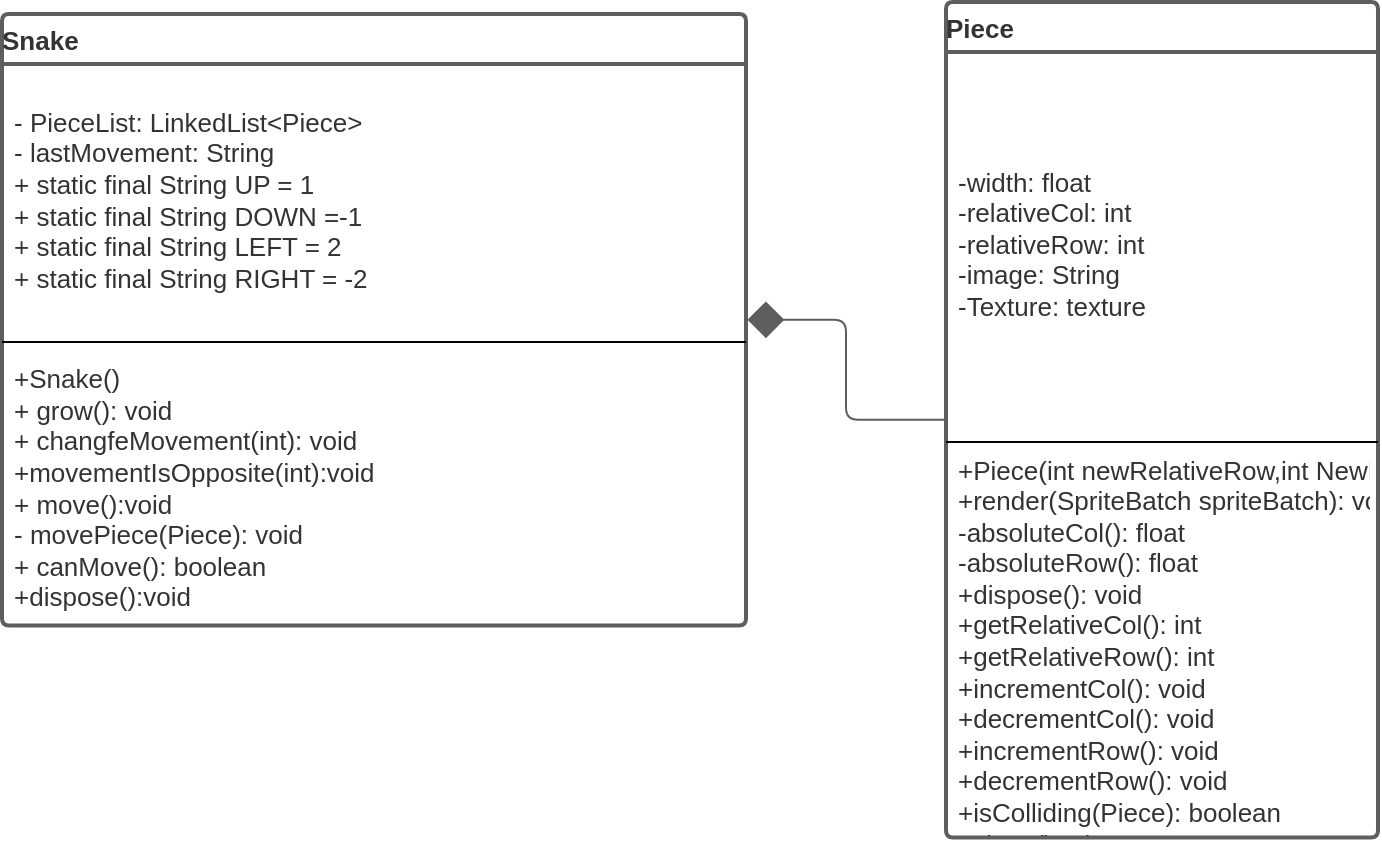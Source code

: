 <mxfile version="14.0.0" type="google"><diagram id="mtCUKxWI0BGrKdZPa17S" name="Page-1"><mxGraphModel dx="1038" dy="496" grid="1" gridSize="10" guides="1" tooltips="1" connect="1" arrows="1" fold="1" page="1" pageScale="1" pageWidth="827" pageHeight="1169" math="0" shadow="0"><root><mxCell id="0"/><mxCell id="1" parent="0"/><mxCell id="eD6do1qZrKFSDj7JmusB-1" value="Snake" style="html=1;overflow=block;whiteSpace=wrap;swimlane;childLayout=stackLayout;horizontal=1;horizontalStack=0;resizeParent=1;resizeParentMax=0;resizeLast=0;collapsible=0;marginBottom=0;swimlaneFillColor=#ffffff;startSize=25;whiteSpace=wrap;fontSize=13;fontColor=#333333;whiteSpace=wrap;align=left;spacing=0;strokeColor=#5e5e5e;strokeOpacity=100;rounded=1;absoluteArcSize=1;arcSize=7;strokeWidth=2;" parent="1" vertex="1"><mxGeometry x="228" y="36" width="372" height="305.8" as="geometry"/></mxCell><mxCell id="eD6do1qZrKFSDj7JmusB-2" value="- PieceList: LinkedList&amp;lt;Piece&amp;gt;&#10;- lastMovement: String&#10;+ static final String UP = 1&#10;+ static final String DOWN =-1&#10;+ static final String LEFT = 2&#10;+ static final String RIGHT = -2" style="part=1;html=1;resizeHeight=0;strokeColor=none;fillColor=none;align=left;verticalAlign=middle;spacingLeft=4;spacingRight=4;overflow=hidden;rotatable=0;points=[[0,0.5],[1,0.5]];portConstraint=eastwest;swimlaneFillColor=#ffffff;strokeOpacity=100;fontSize=13;fontColor=#333333;" parent="eD6do1qZrKFSDj7JmusB-1" vertex="1"><mxGeometry y="25" width="372" height="135" as="geometry"/></mxCell><mxCell id="eD6do1qZrKFSDj7JmusB-3" value="" style="line;strokeWidth=1;fillColor=none;align=left;verticalAlign=middle;spacingTop=-1;spacingLeft=3;spacingRight=3;rotatable=0;labelPosition=right;points=[];portConstraint=eastwest;" parent="eD6do1qZrKFSDj7JmusB-1" vertex="1"><mxGeometry y="160" width="372" height="8" as="geometry"/></mxCell><mxCell id="eD6do1qZrKFSDj7JmusB-4" value="+Snake()&#10;+ grow(): void&#10;+ changfeMovement(int): void&#10;+movementIsOpposite(int):void&#10;+ move():void&#10;- movePiece(Piece): void&#10;+ canMove(): boolean&#10;+dispose():void" style="part=1;html=1;resizeHeight=0;strokeColor=none;fillColor=none;align=left;verticalAlign=middle;spacingLeft=4;spacingRight=4;overflow=hidden;rotatable=0;points=[[0,0.5],[1,0.5]];portConstraint=eastwest;swimlaneFillColor=#ffffff;strokeOpacity=100;fontSize=13;fontColor=#333333;" parent="eD6do1qZrKFSDj7JmusB-1" vertex="1"><mxGeometry y="168" width="372" height="137.8" as="geometry"/></mxCell><mxCell id="eD6do1qZrKFSDj7JmusB-5" value="Piece" style="html=1;overflow=block;whiteSpace=wrap;swimlane;childLayout=stackLayout;horizontal=1;horizontalStack=0;resizeParent=1;resizeParentMax=0;resizeLast=0;collapsible=0;marginBottom=0;swimlaneFillColor=#ffffff;startSize=25;whiteSpace=wrap;fontSize=13;fontColor=#333333;whiteSpace=wrap;align=left;spacing=0;strokeColor=#5e5e5e;strokeOpacity=100;rounded=1;absoluteArcSize=1;arcSize=7;strokeWidth=2;" parent="1" vertex="1"><mxGeometry x="700" y="30" width="216" height="417.8" as="geometry"/></mxCell><mxCell id="eD6do1qZrKFSDj7JmusB-6" value="-width: float&#10;-relativeCol: int&#10;-relativeRow: int&#10;-image: String&#10;-Texture: texture" style="part=1;html=1;resizeHeight=0;strokeColor=none;fillColor=none;align=left;verticalAlign=middle;spacingLeft=4;spacingRight=4;overflow=hidden;rotatable=0;points=[[0,0.5],[1,0.5]];portConstraint=eastwest;swimlaneFillColor=#ffffff;strokeOpacity=100;fontSize=13;fontColor=#333333;" parent="eD6do1qZrKFSDj7JmusB-5" vertex="1"><mxGeometry y="25" width="216" height="191" as="geometry"/></mxCell><mxCell id="eD6do1qZrKFSDj7JmusB-7" value="" style="line;strokeWidth=1;fillColor=none;align=left;verticalAlign=middle;spacingTop=-1;spacingLeft=3;spacingRight=3;rotatable=0;labelPosition=right;points=[];portConstraint=eastwest;" parent="eD6do1qZrKFSDj7JmusB-5" vertex="1"><mxGeometry y="216" width="216" height="8" as="geometry"/></mxCell><mxCell id="eD6do1qZrKFSDj7JmusB-8" value="+Piece(int newRelativeRow,int NewRelativeCol,String newImage)&#10;+render(SpriteBatch spriteBatch): void&#10;-absoluteCol(): float&#10;-absoluteRow(): float&#10;+dispose(): void&#10;+getRelativeCol(): int&#10;+getRelativeRow(): int&#10;+incrementCol(): void&#10;+decrementCol(): void&#10;+incrementRow(): void&#10;+decrementRow(): void&#10;+isColliding(Piece): boolean&#10;+clone(): Piece" style="part=1;html=1;resizeHeight=0;strokeColor=none;fillColor=none;align=left;verticalAlign=middle;spacingLeft=4;spacingRight=4;overflow=hidden;rotatable=0;points=[[0,0.5],[1,0.5]];portConstraint=eastwest;swimlaneFillColor=#ffffff;strokeOpacity=100;fontSize=13;fontColor=#333333;" parent="eD6do1qZrKFSDj7JmusB-5" vertex="1"><mxGeometry y="224" width="216" height="193.8" as="geometry"/></mxCell><UserObject label="" lucidchartObjectId="1cDaSbavXvAC" id="eD6do1qZrKFSDj7JmusB-9"><mxCell style="html=1;jettySize=18;whiteSpace=wrap;fontSize=11;strokeColor=#5E5E5E;rounded=1;arcSize=12;edgeStyle=orthogonalEdgeStyle;startArrow=none;;endArrow=diamond;endFill=1;endSize=16;;exitX=-0.004;exitY=0.5;exitPerimeter=0;entryX=1.002;entryY=0.5;entryPerimeter=0;" parent="1" source="eD6do1qZrKFSDj7JmusB-5" target="eD6do1qZrKFSDj7JmusB-1" edge="1"><mxGeometry width="100" height="100" relative="1" as="geometry"><Array as="points"/></mxGeometry></mxCell></UserObject></root></mxGraphModel></diagram></mxfile>